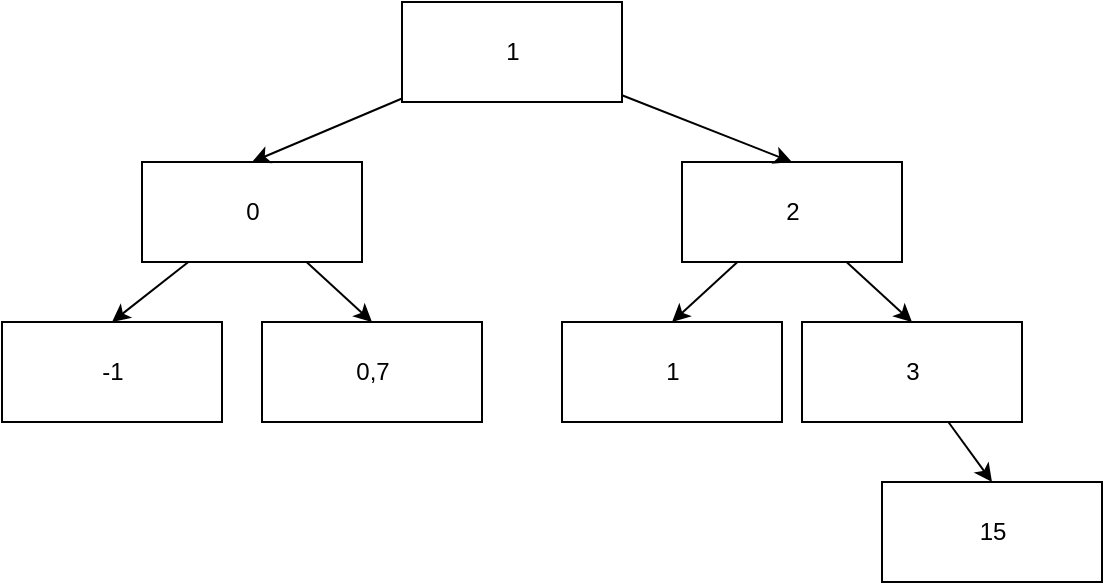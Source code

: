 <mxfile>
    <diagram id="krnHFKvP68x4r-ojkulM" name="Page-1">
        <mxGraphModel dx="938" dy="660" grid="1" gridSize="10" guides="1" tooltips="1" connect="1" arrows="1" fold="1" page="1" pageScale="1" pageWidth="850" pageHeight="1100" math="0" shadow="0">
            <root>
                <mxCell id="0"/>
                <mxCell id="1" parent="0"/>
                <mxCell id="2" value="15" style="html=1;" vertex="1" parent="1">
                    <mxGeometry x="520" y="280" width="110" height="50" as="geometry"/>
                </mxCell>
                <mxCell id="16" style="edgeStyle=none;html=1;entryX=0.5;entryY=0;entryDx=0;entryDy=0;" edge="1" parent="1" source="3" target="2">
                    <mxGeometry relative="1" as="geometry"/>
                </mxCell>
                <mxCell id="3" value="3" style="html=1;" vertex="1" parent="1">
                    <mxGeometry x="480" y="200" width="110" height="50" as="geometry"/>
                </mxCell>
                <mxCell id="4" value="1" style="html=1;" vertex="1" parent="1">
                    <mxGeometry x="360" y="200" width="110" height="50" as="geometry"/>
                </mxCell>
                <mxCell id="5" value="0,7" style="html=1;" vertex="1" parent="1">
                    <mxGeometry x="210" y="200" width="110" height="50" as="geometry"/>
                </mxCell>
                <mxCell id="6" value="-1" style="html=1;" vertex="1" parent="1">
                    <mxGeometry x="80" y="200" width="110" height="50" as="geometry"/>
                </mxCell>
                <mxCell id="14" style="edgeStyle=none;html=1;entryX=0.5;entryY=0;entryDx=0;entryDy=0;" edge="1" parent="1" source="7" target="4">
                    <mxGeometry relative="1" as="geometry"/>
                </mxCell>
                <mxCell id="15" style="edgeStyle=none;html=1;entryX=0.5;entryY=0;entryDx=0;entryDy=0;" edge="1" parent="1" source="7" target="3">
                    <mxGeometry relative="1" as="geometry"/>
                </mxCell>
                <mxCell id="7" value="2" style="html=1;" vertex="1" parent="1">
                    <mxGeometry x="420" y="120" width="110" height="50" as="geometry"/>
                </mxCell>
                <mxCell id="12" style="edgeStyle=none;html=1;entryX=0.5;entryY=0;entryDx=0;entryDy=0;" edge="1" parent="1" source="8" target="6">
                    <mxGeometry relative="1" as="geometry"/>
                </mxCell>
                <mxCell id="13" style="edgeStyle=none;html=1;entryX=0.5;entryY=0;entryDx=0;entryDy=0;" edge="1" parent="1" source="8" target="5">
                    <mxGeometry relative="1" as="geometry"/>
                </mxCell>
                <mxCell id="8" value="0" style="html=1;" vertex="1" parent="1">
                    <mxGeometry x="150" y="120" width="110" height="50" as="geometry"/>
                </mxCell>
                <mxCell id="10" style="edgeStyle=none;html=1;entryX=0.5;entryY=0;entryDx=0;entryDy=0;" edge="1" parent="1" source="9" target="7">
                    <mxGeometry relative="1" as="geometry"/>
                </mxCell>
                <mxCell id="11" style="edgeStyle=none;html=1;entryX=0.5;entryY=0;entryDx=0;entryDy=0;" edge="1" parent="1" source="9" target="8">
                    <mxGeometry relative="1" as="geometry"/>
                </mxCell>
                <mxCell id="9" value="1" style="html=1;" vertex="1" parent="1">
                    <mxGeometry x="280" y="40" width="110" height="50" as="geometry"/>
                </mxCell>
            </root>
        </mxGraphModel>
    </diagram>
</mxfile>